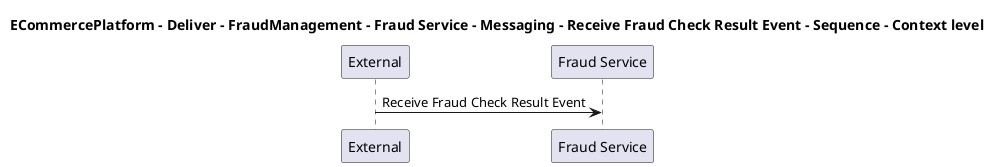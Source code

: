 @startuml

title ECommercePlatform - Deliver - FraudManagement - Fraud Service - Messaging - Receive Fraud Check Result Event - Sequence - Context level

participant "External" as C4InterFlow.SoftwareSystems.ExternalSystem
participant "Fraud Service" as ECommercePlatform.Deliver.FraudManagement.SoftwareSystems.FraudService

C4InterFlow.SoftwareSystems.ExternalSystem -> ECommercePlatform.Deliver.FraudManagement.SoftwareSystems.FraudService : Receive Fraud Check Result Event


@enduml
